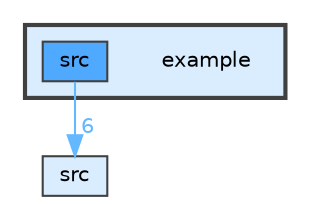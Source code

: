 digraph "C:/Users/emilly/Documents/Lucca/Projetos/Cpp/NikiScript/example"
{
 // LATEX_PDF_SIZE
  bgcolor="transparent";
  edge [fontname=Helvetica,fontsize=10,labelfontname=Helvetica,labelfontsize=10];
  node [fontname=Helvetica,fontsize=10,shape=box,height=0.2,width=0.4];
  compound=true
  subgraph clusterdir_cfafba98a580ce4b62f8a6fa96d7cbb0 {
    graph [ bgcolor="#daedff", pencolor="grey25", label="", fontname=Helvetica,fontsize=10 style="filled,bold", URL="dir_cfafba98a580ce4b62f8a6fa96d7cbb0.html",tooltip=""]
    dir_cfafba98a580ce4b62f8a6fa96d7cbb0 [shape=plaintext, label="example"];
  dir_e6af977eba6f03740ec4de6918201308 [label="src", fillcolor="#4ea9ff", color="grey25", style="filled", URL="dir_e6af977eba6f03740ec4de6918201308.html",tooltip=""];
  }
  dir_68267d1309a1af8e8297ef4c3efbcdba [label="src", fillcolor="#daedff", color="grey25", style="filled", URL="dir_68267d1309a1af8e8297ef4c3efbcdba.html",tooltip=""];
  dir_e6af977eba6f03740ec4de6918201308->dir_68267d1309a1af8e8297ef4c3efbcdba [headlabel="6", labeldistance=1.5 headhref="dir_000001_000002.html" href="dir_000001_000002.html" color="steelblue1" fontcolor="steelblue1"];
}
